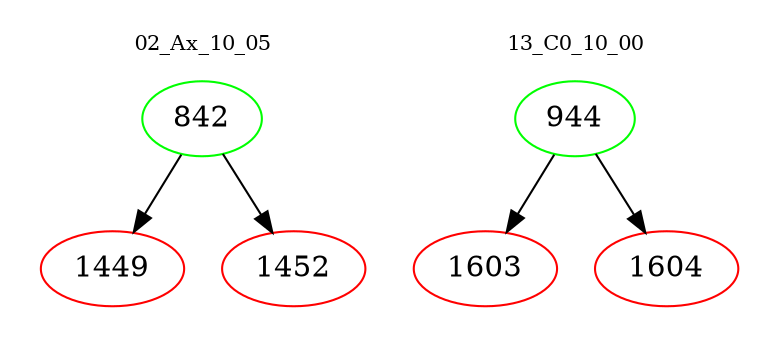digraph{
subgraph cluster_0 {
color = white
label = "02_Ax_10_05";
fontsize=10;
T0_842 [label="842", color="green"]
T0_842 -> T0_1449 [color="black"]
T0_1449 [label="1449", color="red"]
T0_842 -> T0_1452 [color="black"]
T0_1452 [label="1452", color="red"]
}
subgraph cluster_1 {
color = white
label = "13_C0_10_00";
fontsize=10;
T1_944 [label="944", color="green"]
T1_944 -> T1_1603 [color="black"]
T1_1603 [label="1603", color="red"]
T1_944 -> T1_1604 [color="black"]
T1_1604 [label="1604", color="red"]
}
}
